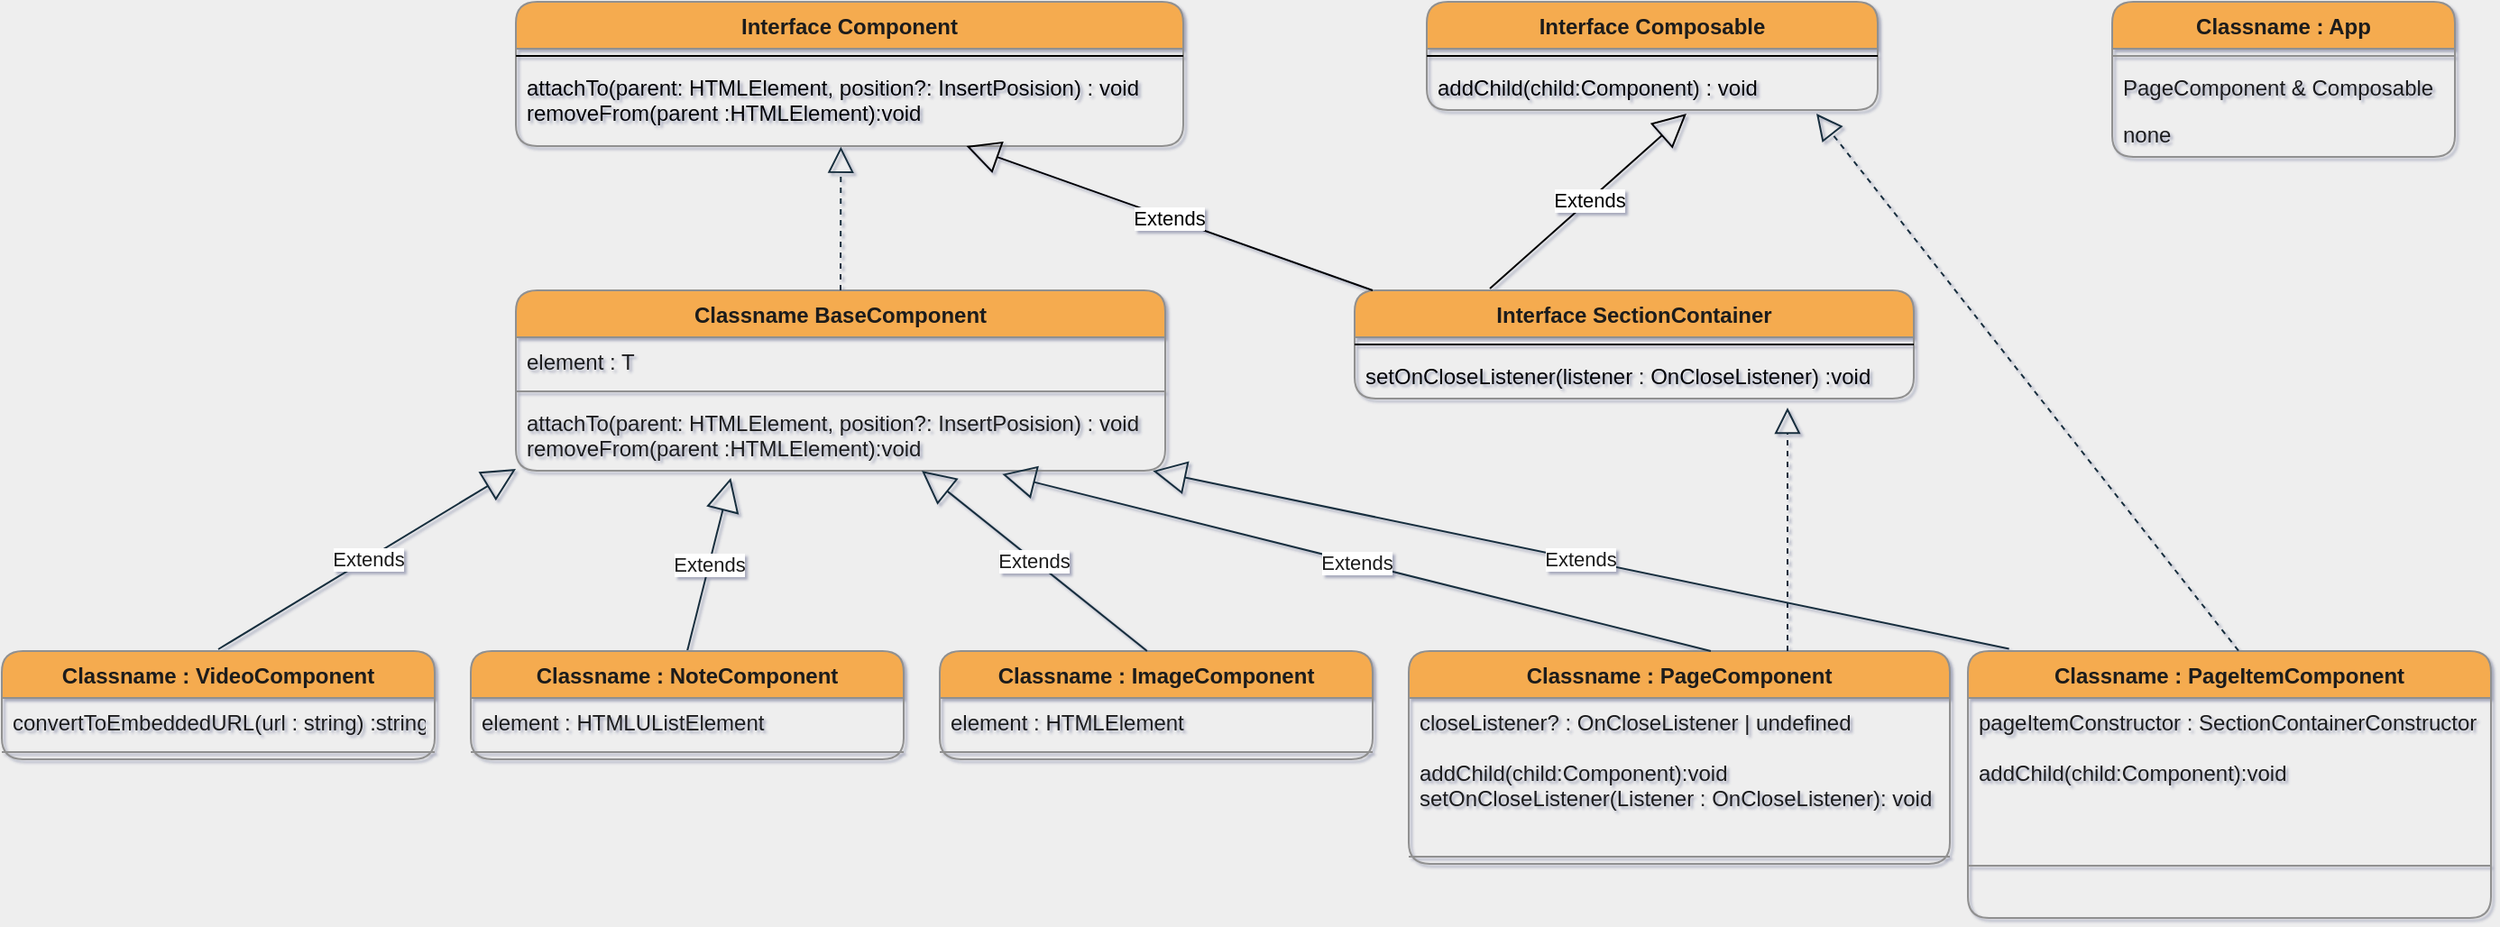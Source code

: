 <mxfile version="15.0.4" type="device"><diagram id="lIDyaAKEWHTNpQx7P82L" name="Page-1"><mxGraphModel dx="2187" dy="834" grid="1" gridSize="10" guides="1" tooltips="1" connect="1" arrows="1" fold="1" page="1" pageScale="1" pageWidth="827" pageHeight="1169" background="#EEEEEE" math="0" shadow="1"><root><mxCell id="0"/><mxCell id="1" parent="0"/><mxCell id="kt2ZJzvy34004zf3-uJq-3" value="Classname : App" style="swimlane;fontStyle=1;align=center;verticalAlign=top;childLayout=stackLayout;horizontal=1;startSize=26;horizontalStack=0;resizeParent=1;resizeParentMax=0;resizeLast=0;collapsible=1;marginBottom=0;rounded=1;strokeColor=#909090;fillColor=#F5AB50;fontColor=#1A1A1A;" parent="1" vertex="1"><mxGeometry x="540" y="40" width="190" height="86" as="geometry"/></mxCell><mxCell id="kt2ZJzvy34004zf3-uJq-5" value="" style="line;strokeWidth=1;fillColor=none;align=left;verticalAlign=middle;spacingTop=-1;spacingLeft=3;spacingRight=3;rotatable=0;labelPosition=right;points=[];portConstraint=eastwest;strokeColor=#909090;fontColor=#1A1A1A;labelBackgroundColor=#EEEEEE;" parent="kt2ZJzvy34004zf3-uJq-3" vertex="1"><mxGeometry y="26" width="190" height="8" as="geometry"/></mxCell><mxCell id="kt2ZJzvy34004zf3-uJq-4" value="PageComponent &amp; Composable" style="text;strokeColor=none;fillColor=none;align=left;verticalAlign=top;spacingLeft=4;spacingRight=4;overflow=hidden;rotatable=0;points=[[0,0.5],[1,0.5]];portConstraint=eastwest;fontColor=#1A1A1A;" parent="kt2ZJzvy34004zf3-uJq-3" vertex="1"><mxGeometry y="34" width="190" height="26" as="geometry"/></mxCell><mxCell id="kt2ZJzvy34004zf3-uJq-6" value="none" style="text;strokeColor=none;fillColor=none;align=left;verticalAlign=top;spacingLeft=4;spacingRight=4;overflow=hidden;rotatable=0;points=[[0,0.5],[1,0.5]];portConstraint=eastwest;fontColor=#1A1A1A;" parent="kt2ZJzvy34004zf3-uJq-3" vertex="1"><mxGeometry y="60" width="190" height="26" as="geometry"/></mxCell><mxCell id="kt2ZJzvy34004zf3-uJq-7" value="Classname : VideoComponent" style="swimlane;fontStyle=1;align=center;verticalAlign=top;childLayout=stackLayout;horizontal=1;startSize=26;horizontalStack=0;resizeParent=1;resizeParentMax=0;resizeLast=0;collapsible=1;marginBottom=0;rounded=1;strokeColor=#909090;fillColor=#F5AB50;fontColor=#1A1A1A;" parent="1" vertex="1"><mxGeometry x="-630" y="400" width="240" height="60" as="geometry"/></mxCell><mxCell id="kt2ZJzvy34004zf3-uJq-8" value="convertToEmbeddedURL(url : string) :string" style="text;strokeColor=none;fillColor=none;align=left;verticalAlign=top;spacingLeft=4;spacingRight=4;overflow=hidden;rotatable=0;points=[[0,0.5],[1,0.5]];portConstraint=eastwest;fontColor=#1A1A1A;" parent="kt2ZJzvy34004zf3-uJq-7" vertex="1"><mxGeometry y="26" width="240" height="26" as="geometry"/></mxCell><mxCell id="kt2ZJzvy34004zf3-uJq-9" value="" style="line;strokeWidth=1;fillColor=none;align=left;verticalAlign=middle;spacingTop=-1;spacingLeft=3;spacingRight=3;rotatable=0;labelPosition=right;points=[];portConstraint=eastwest;strokeColor=#909090;fontColor=#1A1A1A;labelBackgroundColor=#EEEEEE;" parent="kt2ZJzvy34004zf3-uJq-7" vertex="1"><mxGeometry y="52" width="240" height="8" as="geometry"/></mxCell><mxCell id="DSmMZnyoT8cS_qyygut0-5" value="Classname : ImageComponent" style="swimlane;fontStyle=1;align=center;verticalAlign=top;childLayout=stackLayout;horizontal=1;startSize=26;horizontalStack=0;resizeParent=1;resizeParentMax=0;resizeLast=0;collapsible=1;marginBottom=0;rounded=1;strokeColor=#909090;fillColor=#F5AB50;fontColor=#1A1A1A;" parent="1" vertex="1"><mxGeometry x="-110" y="400" width="240" height="60" as="geometry"/></mxCell><mxCell id="DSmMZnyoT8cS_qyygut0-6" value="element : HTMLElement" style="text;strokeColor=none;fillColor=none;align=left;verticalAlign=top;spacingLeft=4;spacingRight=4;overflow=hidden;rotatable=0;points=[[0,0.5],[1,0.5]];portConstraint=eastwest;fontColor=#1A1A1A;" parent="DSmMZnyoT8cS_qyygut0-5" vertex="1"><mxGeometry y="26" width="240" height="26" as="geometry"/></mxCell><mxCell id="DSmMZnyoT8cS_qyygut0-7" value="" style="line;strokeWidth=1;fillColor=none;align=left;verticalAlign=middle;spacingTop=-1;spacingLeft=3;spacingRight=3;rotatable=0;labelPosition=right;points=[];portConstraint=eastwest;strokeColor=#909090;fontColor=#1A1A1A;labelBackgroundColor=#EEEEEE;" parent="DSmMZnyoT8cS_qyygut0-5" vertex="1"><mxGeometry y="52" width="240" height="8" as="geometry"/></mxCell><mxCell id="jH6kBn1-aOrJlWc1elV9-2" value="Classname BaseComponent" style="swimlane;fontStyle=1;align=center;verticalAlign=top;childLayout=stackLayout;horizontal=1;startSize=26;horizontalStack=0;resizeParent=1;resizeParentMax=0;resizeLast=0;collapsible=1;marginBottom=0;fillColor=#F5AB50;strokeColor=#909090;fontColor=#1A1A1A;rounded=1;" parent="1" vertex="1"><mxGeometry x="-345" y="200" width="360" height="100" as="geometry"/></mxCell><mxCell id="jH6kBn1-aOrJlWc1elV9-3" value="element : T" style="text;strokeColor=none;fillColor=none;align=left;verticalAlign=top;spacingLeft=4;spacingRight=4;overflow=hidden;rotatable=0;points=[[0,0.5],[1,0.5]];portConstraint=eastwest;fontColor=#1A1A1A;" parent="jH6kBn1-aOrJlWc1elV9-2" vertex="1"><mxGeometry y="26" width="360" height="26" as="geometry"/></mxCell><mxCell id="jH6kBn1-aOrJlWc1elV9-4" value="" style="line;strokeWidth=1;fillColor=none;align=left;verticalAlign=middle;spacingTop=-1;spacingLeft=3;spacingRight=3;rotatable=0;labelPosition=right;points=[];portConstraint=eastwest;labelBackgroundColor=#EEEEEE;strokeColor=#909090;fontColor=#1A1A1A;" parent="jH6kBn1-aOrJlWc1elV9-2" vertex="1"><mxGeometry y="52" width="360" height="8" as="geometry"/></mxCell><mxCell id="jH6kBn1-aOrJlWc1elV9-5" value="attachTo(parent: HTMLElement, position?: InsertPosision) : void&#10;removeFrom(parent :HTMLElement):void" style="text;strokeColor=none;fillColor=none;align=left;verticalAlign=top;spacingLeft=4;spacingRight=4;overflow=hidden;rotatable=0;points=[[0,0.5],[1,0.5]];portConstraint=eastwest;fontColor=#1A1A1A;" parent="jH6kBn1-aOrJlWc1elV9-2" vertex="1"><mxGeometry y="60" width="360" height="40" as="geometry"/></mxCell><mxCell id="jH6kBn1-aOrJlWc1elV9-10" value="Interface Component" style="swimlane;fontStyle=1;align=center;verticalAlign=top;childLayout=stackLayout;horizontal=1;startSize=26;horizontalStack=0;resizeParent=1;resizeParentMax=0;resizeLast=0;collapsible=1;marginBottom=0;rounded=1;sketch=0;fontColor=#1A1A1A;strokeColor=#909090;fillColor=#F5AB50;" parent="1" vertex="1"><mxGeometry x="-345" y="40" width="370" height="80" as="geometry"/></mxCell><mxCell id="jH6kBn1-aOrJlWc1elV9-12" value="" style="line;strokeWidth=1;fillColor=none;align=left;verticalAlign=middle;spacingTop=-1;spacingLeft=3;spacingRight=3;rotatable=0;labelPosition=right;points=[];portConstraint=eastwest;" parent="jH6kBn1-aOrJlWc1elV9-10" vertex="1"><mxGeometry y="26" width="370" height="8" as="geometry"/></mxCell><mxCell id="jH6kBn1-aOrJlWc1elV9-13" value="attachTo(parent: HTMLElement, position?: InsertPosision) : void&#10;removeFrom(parent :HTMLElement):void" style="text;strokeColor=none;fillColor=none;align=left;verticalAlign=top;spacingLeft=4;spacingRight=4;overflow=hidden;rotatable=0;points=[[0,0.5],[1,0.5]];portConstraint=eastwest;" parent="jH6kBn1-aOrJlWc1elV9-10" vertex="1"><mxGeometry y="34" width="370" height="46" as="geometry"/></mxCell><mxCell id="jH6kBn1-aOrJlWc1elV9-19" value="" style="endArrow=block;dashed=1;endFill=0;endSize=12;html=1;fontColor=#1A1A1A;strokeColor=#182E3E;exitX=0.5;exitY=0;exitDx=0;exitDy=0;entryX=0.487;entryY=1.007;entryDx=0;entryDy=0;entryPerimeter=0;" parent="1" source="jH6kBn1-aOrJlWc1elV9-2" target="jH6kBn1-aOrJlWc1elV9-13" edge="1"><mxGeometry width="160" relative="1" as="geometry"><mxPoint x="-435" y="200" as="sourcePoint"/><mxPoint x="-170.5" y="100" as="targetPoint"/></mxGeometry></mxCell><mxCell id="jH6kBn1-aOrJlWc1elV9-20" value="Extends" style="endArrow=block;endSize=16;endFill=0;html=1;fontColor=#1A1A1A;strokeColor=#182E3E;entryX=0;entryY=0.975;entryDx=0;entryDy=0;entryPerimeter=0;" parent="1" edge="1" target="jH6kBn1-aOrJlWc1elV9-5"><mxGeometry width="160" relative="1" as="geometry"><mxPoint x="-510" y="399" as="sourcePoint"/><mxPoint x="-310" y="290" as="targetPoint"/></mxGeometry></mxCell><mxCell id="jH6kBn1-aOrJlWc1elV9-21" value="Extends" style="endArrow=block;endSize=16;endFill=0;html=1;fontColor=#1A1A1A;strokeColor=#182E3E;entryX=0.331;entryY=1.1;entryDx=0;entryDy=0;entryPerimeter=0;exitX=0.5;exitY=0;exitDx=0;exitDy=0;" parent="1" source="973JW5aD_PqbseMbBoT0-1" edge="1" target="jH6kBn1-aOrJlWc1elV9-5"><mxGeometry width="160" relative="1" as="geometry"><mxPoint x="-110" y="400" as="sourcePoint"/><mxPoint x="-234.92" y="288.002" as="targetPoint"/></mxGeometry></mxCell><mxCell id="973JW5aD_PqbseMbBoT0-1" value="Classname : NoteComponent" style="swimlane;fontStyle=1;align=center;verticalAlign=top;childLayout=stackLayout;horizontal=1;startSize=26;horizontalStack=0;resizeParent=1;resizeParentMax=0;resizeLast=0;collapsible=1;marginBottom=0;rounded=1;strokeColor=#909090;fillColor=#F5AB50;fontColor=#1A1A1A;" parent="1" vertex="1"><mxGeometry x="-370" y="400" width="240" height="60" as="geometry"/></mxCell><mxCell id="973JW5aD_PqbseMbBoT0-2" value="element : HTMLUListElement" style="text;strokeColor=none;fillColor=none;align=left;verticalAlign=top;spacingLeft=4;spacingRight=4;overflow=hidden;rotatable=0;points=[[0,0.5],[1,0.5]];portConstraint=eastwest;fontColor=#1A1A1A;" parent="973JW5aD_PqbseMbBoT0-1" vertex="1"><mxGeometry y="26" width="240" height="26" as="geometry"/></mxCell><mxCell id="973JW5aD_PqbseMbBoT0-3" value="" style="line;strokeWidth=1;fillColor=none;align=left;verticalAlign=middle;spacingTop=-1;spacingLeft=3;spacingRight=3;rotatable=0;labelPosition=right;points=[];portConstraint=eastwest;strokeColor=#909090;fontColor=#1A1A1A;labelBackgroundColor=#EEEEEE;" parent="973JW5aD_PqbseMbBoT0-1" vertex="1"><mxGeometry y="52" width="240" height="8" as="geometry"/></mxCell><mxCell id="973JW5aD_PqbseMbBoT0-4" value="Classname : PageComponent" style="swimlane;fontStyle=1;align=center;verticalAlign=top;childLayout=stackLayout;horizontal=1;startSize=26;horizontalStack=0;resizeParent=1;resizeParentMax=0;resizeLast=0;collapsible=1;marginBottom=0;rounded=1;strokeColor=#909090;fillColor=#F5AB50;fontColor=#1A1A1A;" parent="1" vertex="1"><mxGeometry x="150" y="400" width="300" height="118" as="geometry"/></mxCell><mxCell id="973JW5aD_PqbseMbBoT0-5" value="closeListener? : OnCloseListener | undefined&#10;&#10;addChild(child:Component):void&#10;setOnCloseListener(Listener : OnCloseListener): void" style="text;strokeColor=none;fillColor=none;align=left;verticalAlign=top;spacingLeft=4;spacingRight=4;overflow=hidden;rotatable=0;points=[[0,0.5],[1,0.5]];portConstraint=eastwest;fontColor=#1A1A1A;" parent="973JW5aD_PqbseMbBoT0-4" vertex="1"><mxGeometry y="26" width="300" height="84" as="geometry"/></mxCell><mxCell id="973JW5aD_PqbseMbBoT0-6" value="" style="line;strokeWidth=1;fillColor=none;align=left;verticalAlign=middle;spacingTop=-1;spacingLeft=3;spacingRight=3;rotatable=0;labelPosition=right;points=[];portConstraint=eastwest;strokeColor=#909090;fontColor=#1A1A1A;labelBackgroundColor=#EEEEEE;" parent="973JW5aD_PqbseMbBoT0-4" vertex="1"><mxGeometry y="110" width="300" height="8" as="geometry"/></mxCell><mxCell id="973JW5aD_PqbseMbBoT0-7" value="Extends" style="endArrow=block;endSize=16;endFill=0;html=1;fontColor=#1A1A1A;strokeColor=#182E3E;entryX=0.625;entryY=1;entryDx=0;entryDy=0;entryPerimeter=0;" parent="1" edge="1" target="jH6kBn1-aOrJlWc1elV9-5"><mxGeometry width="160" relative="1" as="geometry"><mxPoint x="4.92" y="400" as="sourcePoint"/><mxPoint x="-120.0" y="288.002" as="targetPoint"/></mxGeometry></mxCell><mxCell id="973JW5aD_PqbseMbBoT0-8" value="Extends" style="endArrow=block;endSize=16;endFill=0;html=1;fontColor=#1A1A1A;strokeColor=#182E3E;entryX=0.749;entryY=1.048;entryDx=0;entryDy=0;entryPerimeter=0;" parent="1" target="jH6kBn1-aOrJlWc1elV9-5" edge="1"><mxGeometry width="160" relative="1" as="geometry"><mxPoint x="317.46" y="400" as="sourcePoint"/><mxPoint x="642.54" y="292" as="targetPoint"/></mxGeometry></mxCell><mxCell id="Pw8SQhIOo_SQpW02Btnl-1" value="Classname : PageItemComponent" style="swimlane;fontStyle=1;align=center;verticalAlign=top;childLayout=stackLayout;horizontal=1;startSize=26;horizontalStack=0;resizeParent=1;resizeParentMax=0;resizeLast=0;collapsible=1;marginBottom=0;rounded=1;strokeColor=#909090;fillColor=#F5AB50;fontColor=#1A1A1A;" parent="1" vertex="1"><mxGeometry x="460" y="400" width="290" height="148" as="geometry"/></mxCell><mxCell id="Pw8SQhIOo_SQpW02Btnl-2" value="pageItemConstructor : SectionContainerConstructor&#10;&#10;addChild(child:Component):void" style="text;strokeColor=none;fillColor=none;align=left;verticalAlign=top;spacingLeft=4;spacingRight=4;overflow=hidden;rotatable=0;points=[[0,0.5],[1,0.5]];portConstraint=eastwest;fontColor=#1A1A1A;" parent="Pw8SQhIOo_SQpW02Btnl-1" vertex="1"><mxGeometry y="26" width="290" height="64" as="geometry"/></mxCell><mxCell id="Pw8SQhIOo_SQpW02Btnl-3" value="" style="line;strokeWidth=1;fillColor=none;align=left;verticalAlign=middle;spacingTop=-1;spacingLeft=3;spacingRight=3;rotatable=0;labelPosition=right;points=[];portConstraint=eastwest;strokeColor=#909090;fontColor=#1A1A1A;labelBackgroundColor=#EEEEEE;" parent="Pw8SQhIOo_SQpW02Btnl-1" vertex="1"><mxGeometry y="90" width="290" height="58" as="geometry"/></mxCell><mxCell id="Pw8SQhIOo_SQpW02Btnl-4" value="Extends" style="endArrow=block;endSize=16;endFill=0;html=1;fontColor=#1A1A1A;strokeColor=#182E3E;entryX=0.981;entryY=1.002;entryDx=0;entryDy=0;entryPerimeter=0;" parent="1" target="jH6kBn1-aOrJlWc1elV9-5" edge="1"><mxGeometry width="160" relative="1" as="geometry"><mxPoint x="482.82" y="398.75" as="sourcePoint"/><mxPoint x="90.0" y="285.998" as="targetPoint"/></mxGeometry></mxCell><mxCell id="Pw8SQhIOo_SQpW02Btnl-5" value="Interface SectionContainer" style="swimlane;fontStyle=1;align=center;verticalAlign=top;childLayout=stackLayout;horizontal=1;startSize=26;horizontalStack=0;resizeParent=1;resizeParentMax=0;resizeLast=0;collapsible=1;marginBottom=0;rounded=1;sketch=0;fontColor=#1A1A1A;strokeColor=#909090;fillColor=#F5AB50;" parent="1" vertex="1"><mxGeometry x="120" y="200" width="310" height="60" as="geometry"/></mxCell><mxCell id="Pw8SQhIOo_SQpW02Btnl-6" value="" style="line;strokeWidth=1;fillColor=none;align=left;verticalAlign=middle;spacingTop=-1;spacingLeft=3;spacingRight=3;rotatable=0;labelPosition=right;points=[];portConstraint=eastwest;" parent="Pw8SQhIOo_SQpW02Btnl-5" vertex="1"><mxGeometry y="26" width="310" height="8" as="geometry"/></mxCell><mxCell id="Pw8SQhIOo_SQpW02Btnl-7" value="setOnCloseListener(listener : OnCloseListener) :void" style="text;strokeColor=none;fillColor=none;align=left;verticalAlign=top;spacingLeft=4;spacingRight=4;overflow=hidden;rotatable=0;points=[[0,0.5],[1,0.5]];portConstraint=eastwest;" parent="Pw8SQhIOo_SQpW02Btnl-5" vertex="1"><mxGeometry y="34" width="310" height="26" as="geometry"/></mxCell><mxCell id="Pw8SQhIOo_SQpW02Btnl-8" value="" style="endArrow=block;dashed=1;endFill=0;endSize=12;html=1;fontColor=#1A1A1A;strokeColor=#182E3E;exitX=0.5;exitY=0;exitDx=0;exitDy=0;entryX=0.864;entryY=1.077;entryDx=0;entryDy=0;entryPerimeter=0;" parent="1" target="VDLJ7xSKRrIxiKV1B1Vk-3" edge="1"><mxGeometry width="160" relative="1" as="geometry"><mxPoint x="610" y="399.82" as="sourcePoint"/><mxPoint x="610.19" y="300.002" as="targetPoint"/></mxGeometry></mxCell><mxCell id="Pw8SQhIOo_SQpW02Btnl-9" value="" style="endArrow=block;dashed=1;endFill=0;endSize=12;html=1;fontColor=#1A1A1A;strokeColor=#182E3E;exitX=0.5;exitY=0;exitDx=0;exitDy=0;" parent="1" edge="1"><mxGeometry width="160" relative="1" as="geometry"><mxPoint x="360" y="400" as="sourcePoint"/><mxPoint x="360" y="265" as="targetPoint"/></mxGeometry></mxCell><mxCell id="VDLJ7xSKRrIxiKV1B1Vk-1" value="Interface Composable" style="swimlane;fontStyle=1;align=center;verticalAlign=top;childLayout=stackLayout;horizontal=1;startSize=26;horizontalStack=0;resizeParent=1;resizeParentMax=0;resizeLast=0;collapsible=1;marginBottom=0;rounded=1;sketch=0;fontColor=#1A1A1A;strokeColor=#909090;fillColor=#F5AB50;" vertex="1" parent="1"><mxGeometry x="160" y="40" width="250" height="60" as="geometry"/></mxCell><mxCell id="VDLJ7xSKRrIxiKV1B1Vk-2" value="" style="line;strokeWidth=1;fillColor=none;align=left;verticalAlign=middle;spacingTop=-1;spacingLeft=3;spacingRight=3;rotatable=0;labelPosition=right;points=[];portConstraint=eastwest;" vertex="1" parent="VDLJ7xSKRrIxiKV1B1Vk-1"><mxGeometry y="26" width="250" height="8" as="geometry"/></mxCell><mxCell id="VDLJ7xSKRrIxiKV1B1Vk-3" value="addChild(child:Component) : void" style="text;strokeColor=none;fillColor=none;align=left;verticalAlign=top;spacingLeft=4;spacingRight=4;overflow=hidden;rotatable=0;points=[[0,0.5],[1,0.5]];portConstraint=eastwest;" vertex="1" parent="VDLJ7xSKRrIxiKV1B1Vk-1"><mxGeometry y="34" width="250" height="26" as="geometry"/></mxCell><mxCell id="VDLJ7xSKRrIxiKV1B1Vk-4" value="Extends" style="endArrow=block;endSize=16;endFill=0;html=1;entryX=0.576;entryY=1.077;entryDx=0;entryDy=0;entryPerimeter=0;" edge="1" parent="1" target="VDLJ7xSKRrIxiKV1B1Vk-3"><mxGeometry width="160" relative="1" as="geometry"><mxPoint x="195" y="199" as="sourcePoint"/><mxPoint x="355" y="199" as="targetPoint"/></mxGeometry></mxCell><mxCell id="VDLJ7xSKRrIxiKV1B1Vk-5" value="Extends" style="endArrow=block;endSize=16;endFill=0;html=1;" edge="1" parent="1" target="jH6kBn1-aOrJlWc1elV9-13"><mxGeometry width="160" relative="1" as="geometry"><mxPoint x="130" y="200" as="sourcePoint"/><mxPoint x="239" y="103.002" as="targetPoint"/></mxGeometry></mxCell></root></mxGraphModel></diagram></mxfile>